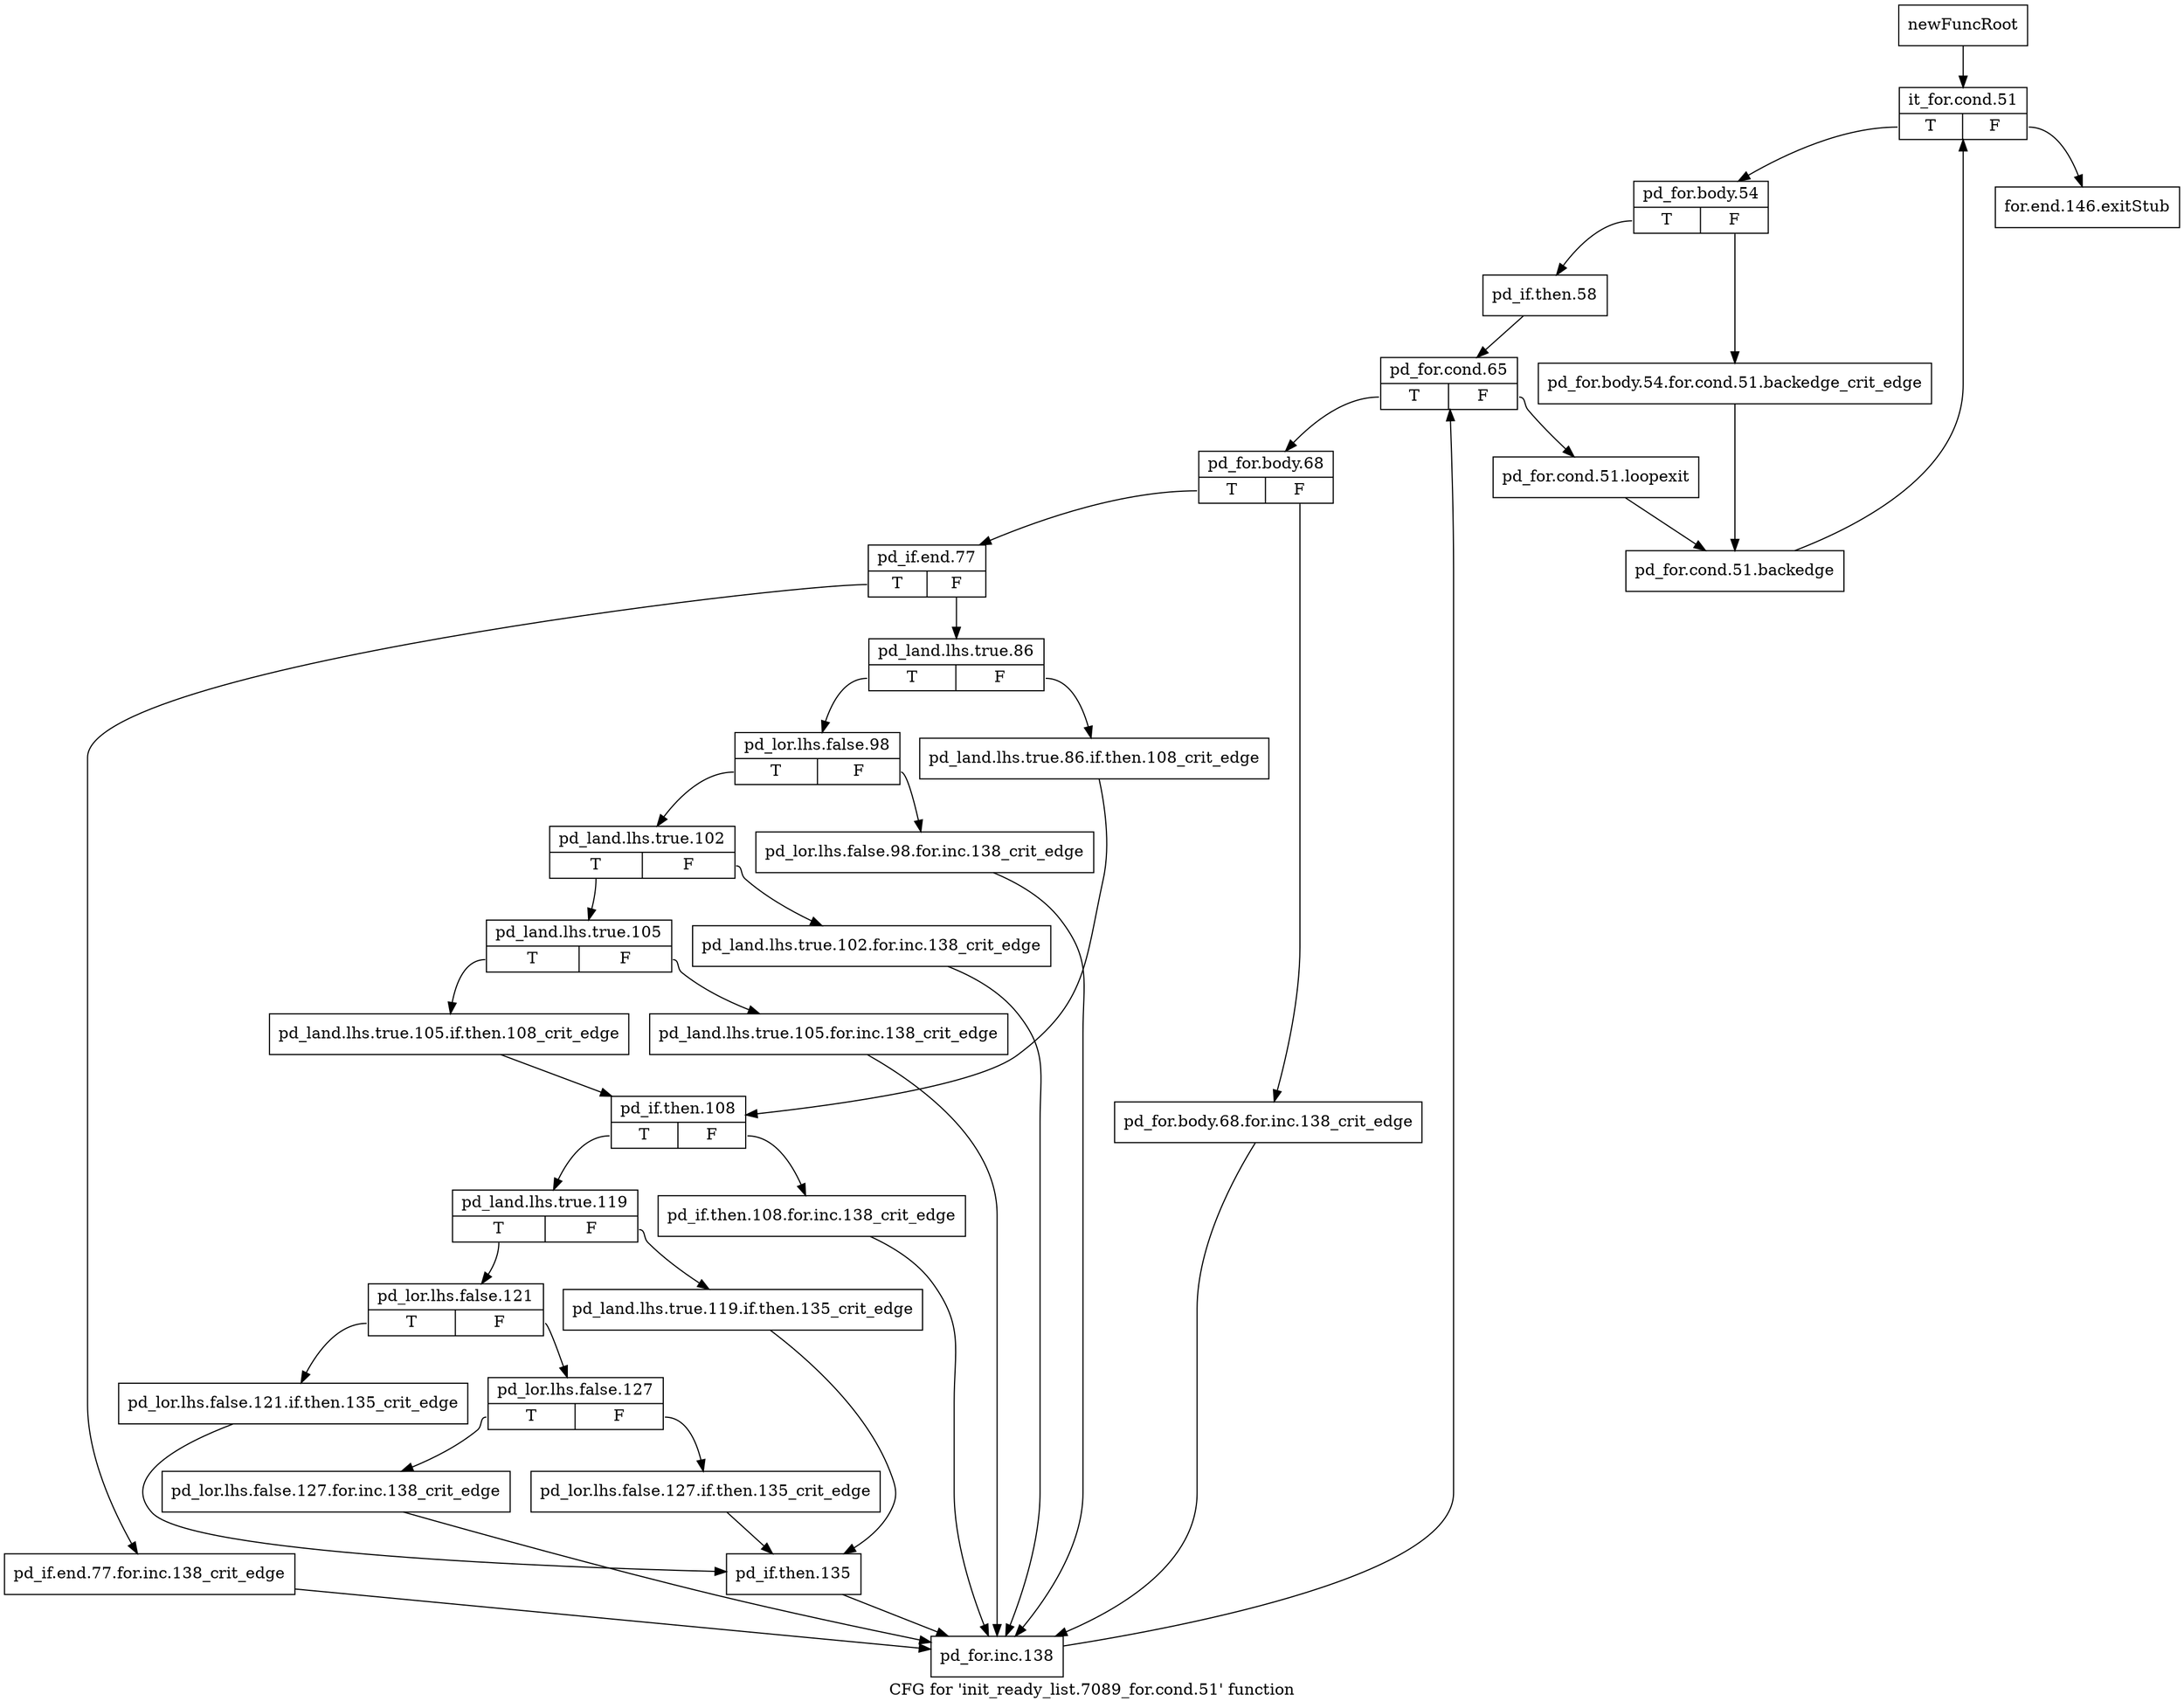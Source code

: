 digraph "CFG for 'init_ready_list.7089_for.cond.51' function" {
	label="CFG for 'init_ready_list.7089_for.cond.51' function";

	Node0xc1e4e90 [shape=record,label="{newFuncRoot}"];
	Node0xc1e4e90 -> Node0xc1e4f30;
	Node0xc1e4ee0 [shape=record,label="{for.end.146.exitStub}"];
	Node0xc1e4f30 [shape=record,label="{it_for.cond.51|{<s0>T|<s1>F}}"];
	Node0xc1e4f30:s0 -> Node0xc1e4f80;
	Node0xc1e4f30:s1 -> Node0xc1e4ee0;
	Node0xc1e4f80 [shape=record,label="{pd_for.body.54|{<s0>T|<s1>F}}"];
	Node0xc1e4f80:s0 -> Node0xc1e5020;
	Node0xc1e4f80:s1 -> Node0xc1e4fd0;
	Node0xc1e4fd0 [shape=record,label="{pd_for.body.54.for.cond.51.backedge_crit_edge}"];
	Node0xc1e4fd0 -> Node0xc1e5110;
	Node0xc1e5020 [shape=record,label="{pd_if.then.58}"];
	Node0xc1e5020 -> Node0xc1e5070;
	Node0xc1e5070 [shape=record,label="{pd_for.cond.65|{<s0>T|<s1>F}}"];
	Node0xc1e5070:s0 -> Node0xc1e5160;
	Node0xc1e5070:s1 -> Node0xc1e50c0;
	Node0xc1e50c0 [shape=record,label="{pd_for.cond.51.loopexit}"];
	Node0xc1e50c0 -> Node0xc1e5110;
	Node0xc1e5110 [shape=record,label="{pd_for.cond.51.backedge}"];
	Node0xc1e5110 -> Node0xc1e4f30;
	Node0xc1e5160 [shape=record,label="{pd_for.body.68|{<s0>T|<s1>F}}"];
	Node0xc1e5160:s0 -> Node0xc1e5200;
	Node0xc1e5160:s1 -> Node0xc1e51b0;
	Node0xc1e51b0 [shape=record,label="{pd_for.body.68.for.inc.138_crit_edge}"];
	Node0xc1e51b0 -> Node0xc1e5890;
	Node0xc1e5200 [shape=record,label="{pd_if.end.77|{<s0>T|<s1>F}}"];
	Node0xc1e5200:s0 -> Node0xc1e5840;
	Node0xc1e5200:s1 -> Node0xc1e5250;
	Node0xc1e5250 [shape=record,label="{pd_land.lhs.true.86|{<s0>T|<s1>F}}"];
	Node0xc1e5250:s0 -> Node0xc1e52f0;
	Node0xc1e5250:s1 -> Node0xc1e52a0;
	Node0xc1e52a0 [shape=record,label="{pd_land.lhs.true.86.if.then.108_crit_edge}"];
	Node0xc1e52a0 -> Node0xc1e5520;
	Node0xc1e52f0 [shape=record,label="{pd_lor.lhs.false.98|{<s0>T|<s1>F}}"];
	Node0xc1e52f0:s0 -> Node0xc1e5390;
	Node0xc1e52f0:s1 -> Node0xc1e5340;
	Node0xc1e5340 [shape=record,label="{pd_lor.lhs.false.98.for.inc.138_crit_edge}"];
	Node0xc1e5340 -> Node0xc1e5890;
	Node0xc1e5390 [shape=record,label="{pd_land.lhs.true.102|{<s0>T|<s1>F}}"];
	Node0xc1e5390:s0 -> Node0xc1e5430;
	Node0xc1e5390:s1 -> Node0xc1e53e0;
	Node0xc1e53e0 [shape=record,label="{pd_land.lhs.true.102.for.inc.138_crit_edge}"];
	Node0xc1e53e0 -> Node0xc1e5890;
	Node0xc1e5430 [shape=record,label="{pd_land.lhs.true.105|{<s0>T|<s1>F}}"];
	Node0xc1e5430:s0 -> Node0xc1e54d0;
	Node0xc1e5430:s1 -> Node0xc1e5480;
	Node0xc1e5480 [shape=record,label="{pd_land.lhs.true.105.for.inc.138_crit_edge}"];
	Node0xc1e5480 -> Node0xc1e5890;
	Node0xc1e54d0 [shape=record,label="{pd_land.lhs.true.105.if.then.108_crit_edge}"];
	Node0xc1e54d0 -> Node0xc1e5520;
	Node0xc1e5520 [shape=record,label="{pd_if.then.108|{<s0>T|<s1>F}}"];
	Node0xc1e5520:s0 -> Node0xc1e55c0;
	Node0xc1e5520:s1 -> Node0xc1e5570;
	Node0xc1e5570 [shape=record,label="{pd_if.then.108.for.inc.138_crit_edge}"];
	Node0xc1e5570 -> Node0xc1e5890;
	Node0xc1e55c0 [shape=record,label="{pd_land.lhs.true.119|{<s0>T|<s1>F}}"];
	Node0xc1e55c0:s0 -> Node0xc1e5660;
	Node0xc1e55c0:s1 -> Node0xc1e5610;
	Node0xc1e5610 [shape=record,label="{pd_land.lhs.true.119.if.then.135_crit_edge}"];
	Node0xc1e5610 -> Node0xc1e57f0;
	Node0xc1e5660 [shape=record,label="{pd_lor.lhs.false.121|{<s0>T|<s1>F}}"];
	Node0xc1e5660:s0 -> Node0xc1e57a0;
	Node0xc1e5660:s1 -> Node0xc1e56b0;
	Node0xc1e56b0 [shape=record,label="{pd_lor.lhs.false.127|{<s0>T|<s1>F}}"];
	Node0xc1e56b0:s0 -> Node0xc1e5750;
	Node0xc1e56b0:s1 -> Node0xc1e5700;
	Node0xc1e5700 [shape=record,label="{pd_lor.lhs.false.127.if.then.135_crit_edge}"];
	Node0xc1e5700 -> Node0xc1e57f0;
	Node0xc1e5750 [shape=record,label="{pd_lor.lhs.false.127.for.inc.138_crit_edge}"];
	Node0xc1e5750 -> Node0xc1e5890;
	Node0xc1e57a0 [shape=record,label="{pd_lor.lhs.false.121.if.then.135_crit_edge}"];
	Node0xc1e57a0 -> Node0xc1e57f0;
	Node0xc1e57f0 [shape=record,label="{pd_if.then.135}"];
	Node0xc1e57f0 -> Node0xc1e5890;
	Node0xc1e5840 [shape=record,label="{pd_if.end.77.for.inc.138_crit_edge}"];
	Node0xc1e5840 -> Node0xc1e5890;
	Node0xc1e5890 [shape=record,label="{pd_for.inc.138}"];
	Node0xc1e5890 -> Node0xc1e5070;
}
